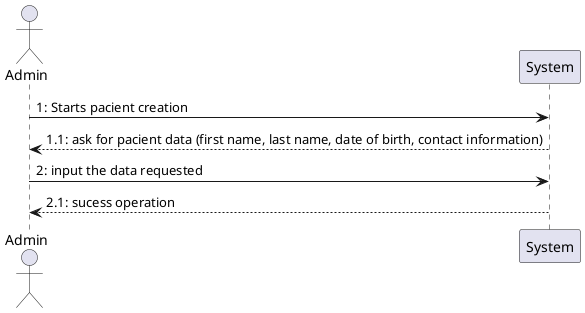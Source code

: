 @startuml
actor "Admin" as A
participant "System" as Sys

A -> Sys: 1: Starts pacient creation
Sys --> A: 1.1: ask for pacient data (first name, last name, date of birth, contact information)

A -> Sys: 2: input the data requested
Sys --> A: 2.1: sucess operation
@enduml
